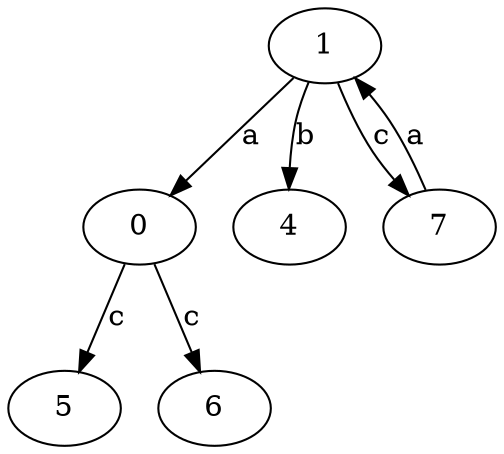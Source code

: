 strict digraph  {
0;
1;
4;
5;
6;
7;
0 -> 5  [label=c];
0 -> 6  [label=c];
1 -> 0  [label=a];
1 -> 4  [label=b];
1 -> 7  [label=c];
7 -> 1  [label=a];
}
